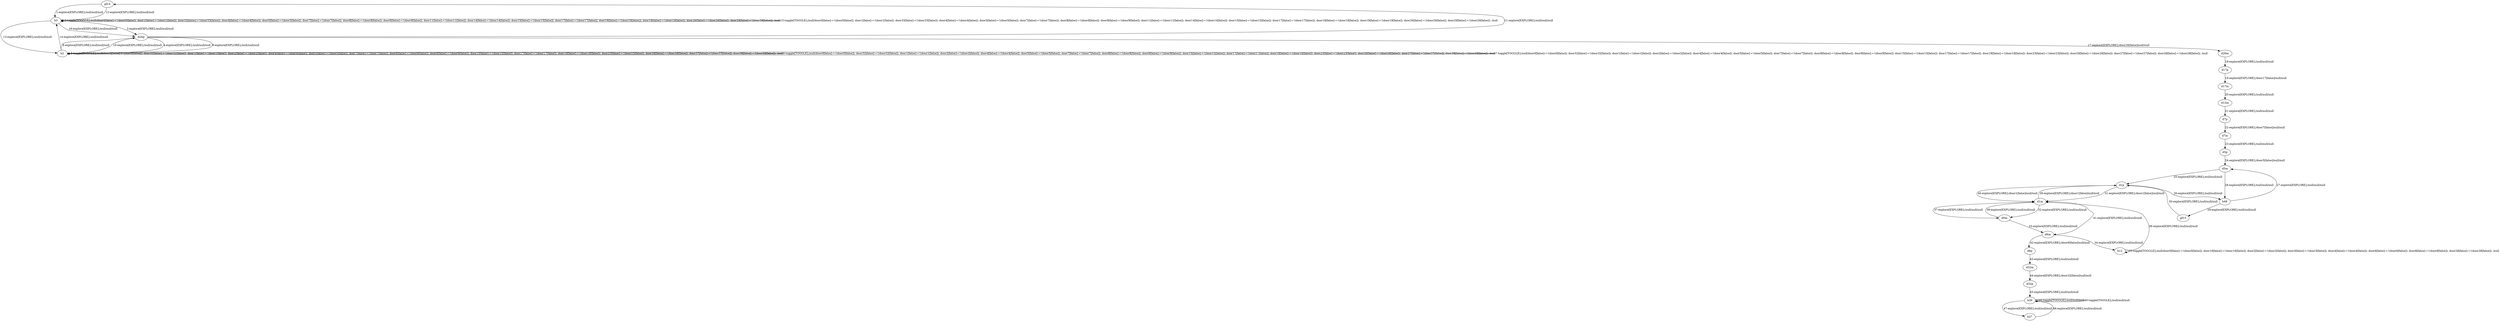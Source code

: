 # Total number of goals covered by this test: 1
# b27 --> b26

digraph g {
"gf14" -> "b3" [label = "1-explore[EXPLORE];/null/null/null"];
"b3" -> "b3" [label = "2-toggle[TOGGLE];/null/door0[false]:=!(door0[false]); door1[false]:=!(door1[false]); door33[false]:=!(door33[false]); door4[false]:=!(door4[false]); door5[false]:=!(door5[false]); door7[false]:=!(door7[false]); door8[false]:=!(door8[false]); door9[false]:=!(door9[false]); door11[false]:=!(door11[false]); door14[false]:=!(door14[false]); door15[false]:=!(door15[false]); door17[false]:=!(door17[false]); door18[false]:=!(door18[false]); door19[false]:=!(door19[false]); door26[false]:=!(door26[false]); door29[false]:=!(door29[false]); /null"];
"b3" -> "d26p" [label = "3-explore[EXPLORE];/null/null/null"];
"d26p" -> "b2" [label = "4-explore[EXPLORE];/null/null/null"];
"b2" -> "b2" [label = "5-toggle[TOGGLE];/null/door0[false]:=!(door0[false]); door32[false]:=!(door32[false]); door1[false]:=!(door1[false]); door2[false]:=!(door2[false]); door4[false]:=!(door4[false]); door5[false]:=!(door5[false]); door7[false]:=!(door7[false]); door8[false]:=!(door8[false]); door9[false]:=!(door9[false]); door15[false]:=!(door15[false]); door17[false]:=!(door17[false]); door18[false]:=!(door18[false]); door23[false]:=!(door23[false]); door26[false]:=!(door26[false]); door27[false]:=!(door27[false]); door28[false]:=!(door28[false]); /null"];
"b2" -> "b2" [label = "6-toggle[TOGGLE];/null/door0[false]:=!(door0[false]); door32[false]:=!(door32[false]); door1[false]:=!(door1[false]); door2[false]:=!(door2[false]); door4[false]:=!(door4[false]); door5[false]:=!(door5[false]); door7[false]:=!(door7[false]); door8[false]:=!(door8[false]); door9[false]:=!(door9[false]); door15[false]:=!(door15[false]); door17[false]:=!(door17[false]); door18[false]:=!(door18[false]); door23[false]:=!(door23[false]); door26[false]:=!(door26[false]); door27[false]:=!(door27[false]); door28[false]:=!(door28[false]); /null"];
"b2" -> "b2" [label = "7-toggle[TOGGLE];/null/door0[false]:=!(door0[false]); door32[false]:=!(door32[false]); door1[false]:=!(door1[false]); door2[false]:=!(door2[false]); door4[false]:=!(door4[false]); door5[false]:=!(door5[false]); door7[false]:=!(door7[false]); door8[false]:=!(door8[false]); door9[false]:=!(door9[false]); door15[false]:=!(door15[false]); door17[false]:=!(door17[false]); door18[false]:=!(door18[false]); door23[false]:=!(door23[false]); door26[false]:=!(door26[false]); door27[false]:=!(door27[false]); door28[false]:=!(door28[false]); /null"];
"b2" -> "d26p" [label = "8-explore[EXPLORE];/null/null/null"];
"d26p" -> "b2" [label = "9-explore[EXPLORE];/null/null/null"];
"b2" -> "d26p" [label = "10-explore[EXPLORE];/null/null/null"];
"d26p" -> "gf14" [label = "11-explore[EXPLORE];/null/null/null"];
"gf14" -> "b3" [label = "12-explore[EXPLORE];/null/null/null"];
"b3" -> "b2" [label = "13-explore[EXPLORE];/null/null/null"];
"b2" -> "b3" [label = "14-explore[EXPLORE];/null/null/null"];
"b3" -> "b3" [label = "15-toggle[TOGGLE];/null/door0[false]:=!(door0[false]); door1[false]:=!(door1[false]); door33[false]:=!(door33[false]); door4[false]:=!(door4[false]); door5[false]:=!(door5[false]); door7[false]:=!(door7[false]); door8[false]:=!(door8[false]); door9[false]:=!(door9[false]); door11[false]:=!(door11[false]); door14[false]:=!(door14[false]); door15[false]:=!(door15[false]); door17[false]:=!(door17[false]); door18[false]:=!(door18[false]); door19[false]:=!(door19[false]); door26[false]:=!(door26[false]); door29[false]:=!(door29[false]); /null"];
"b3" -> "d26p" [label = "16-explore[EXPLORE];/null/null/null"];
"d26p" -> "d26m" [label = "17-explore[EXPLORE];/door26[false]/null/null"];
"d26m" -> "d17p" [label = "18-explore[EXPLORE];/null/null/null"];
"d17p" -> "d17m" [label = "19-explore[EXPLORE];/door17[false]/null/null"];
"d17m" -> "d12m" [label = "20-explore[EXPLORE];/null/null/null"];
"d12m" -> "d7p" [label = "21-explore[EXPLORE];/null/null/null"];
"d7p" -> "d7m" [label = "22-explore[EXPLORE];/door7[false]/null/null"];
"d7m" -> "d5p" [label = "23-explore[EXPLORE];/null/null/null"];
"d5p" -> "d5m" [label = "24-explore[EXPLORE];/door5[false]/null/null"];
"d5m" -> "d1p" [label = "25-explore[EXPLORE];/null/null/null"];
"d1p" -> "b49" [label = "26-explore[EXPLORE];/null/null/null"];
"b49" -> "d5m" [label = "27-explore[EXPLORE];/null/null/null"];
"d5m" -> "b49" [label = "28-explore[EXPLORE];/null/null/null"];
"b49" -> "gf15" [label = "29-explore[EXPLORE];/null/null/null"];
"gf15" -> "d1p" [label = "30-explore[EXPLORE];/null/null/null"];
"d1p" -> "d1m" [label = "31-explore[EXPLORE];/door1[false]/null/null"];
"d1m" -> "d0m" [label = "32-explore[EXPLORE];/null/null/null"];
"d0m" -> "d6m" [label = "33-explore[EXPLORE];/null/null/null"];
"d6m" -> "b12" [label = "34-explore[EXPLORE];/null/null/null"];
"b12" -> "b12" [label = "35-toggle[TOGGLE];/null/door0[false]:=!(door0[false]); door16[false]:=!(door16[false]); door2[false]:=!(door2[false]); door3[false]:=!(door3[false]); door4[false]:=!(door4[false]); door6[false]:=!(door6[false]); door8[false]:=!(door8[false]); door28[false]:=!(door28[false]); /null"];
"b12" -> "d1m" [label = "36-explore[EXPLORE];/null/null/null"];
"d1m" -> "d0m" [label = "37-explore[EXPLORE];/null/null/null"];
"d0m" -> "d1m" [label = "38-explore[EXPLORE];/null/null/null"];
"d1m" -> "d1p" [label = "39-explore[EXPLORE];/door1[false]/null/null"];
"d1p" -> "d1m" [label = "40-explore[EXPLORE];/door1[false]/null/null"];
"d1m" -> "d6m" [label = "41-explore[EXPLORE];/null/null/null"];
"d6m" -> "d6p" [label = "42-explore[EXPLORE];/door6[false]/null/null"];
"d6p" -> "d32m" [label = "43-explore[EXPLORE];/null/null/null"];
"d32m" -> "d32p" [label = "44-explore[EXPLORE];/door32[false]/null/null"];
"d32p" -> "b26" [label = "45-explore[EXPLORE];/null/null/null"];
"b26" -> "b26" [label = "46-toggle[TOGGLE];/null/null/null"];
"b26" -> "b27" [label = "47-explore[EXPLORE];/null/null/null"];
"b27" -> "b26" [label = "48-explore[EXPLORE];/null/null/null"];
"b26" -> "b26" [label = "49-toggle[TOGGLE];/null/null/null"];
}